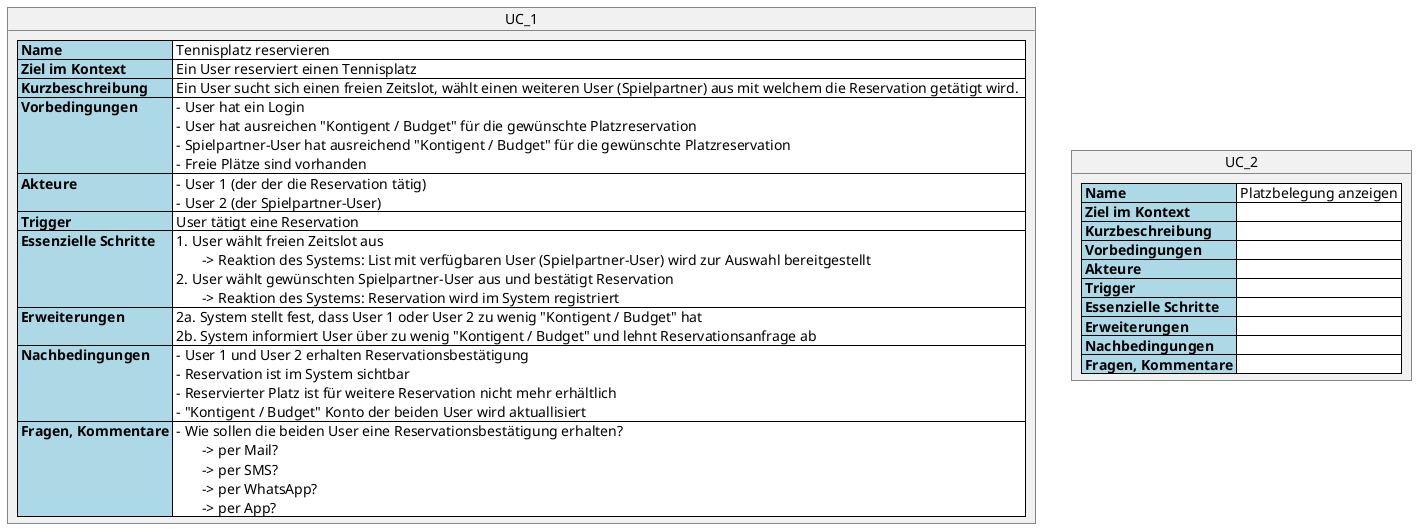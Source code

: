@startuml
object UC_1 {
<#lightblue,#black>|= Name |<#white> Tennisplatz reservieren |
<#lightblue,#black>|= Ziel im Kontext |<#white> Ein User reserviert einen Tennisplatz |
<#lightblue,#black>|= Kurzbeschreibung |<#white> Ein User sucht sich einen freien Zeitslot, wählt einen weiteren User (Spielpartner) aus mit welchem die Reservation getätigt wird.  |
<#lightblue,#black>|= Vorbedingungen |<#white> - User hat ein Login\n - User hat ausreichen "Kontigent / Budget" für die gewünschte Platzreservation\n - Spielpartner-User hat ausreichend "Kontigent / Budget" für die gewünschte Platzreservation\n - Freie Plätze sind vorhanden  |
<#lightblue,#black>|= Akteure |<#white> - User 1 (der der die Reservation tätig)\n - User 2 (der Spielpartner-User) |
<#lightblue,#black>|= Trigger |<#white> User tätigt eine Reservation  |
<#lightblue,#black>|= Essenzielle Schritte |<#white> 1. User wählt freien Zeitslot aus\n\t-> Reaktion des Systems: List mit verfügbaren User (Spielpartner-User) wird zur Auswahl bereitgestellt\n 2. User wählt gewünschten Spielpartner-User aus und bestätigt Reservation\n\t-> Reaktion des Systems: Reservation wird im System registriert  |
<#lightblue,#black>|= Erweiterungen |<#white> 2a. System stellt fest, dass User 1 oder User 2 zu wenig "Kontigent / Budget" hat\n 2b. System informiert User über zu wenig "Kontigent / Budget" und lehnt Reservationsanfrage ab |
<#lightblue,#black>|= Nachbedingungen |<#white> - User 1 und User 2 erhalten Reservationsbestätigung\n - Reservation ist im System sichtbar\n - Reservierter Platz ist für weitere Reservation nicht mehr erhältlich\n - "Kontigent / Budget" Konto der beiden User wird aktuallisiert |
<#lightblue,#black>|= Fragen, Kommentare |<#with> - Wie sollen die beiden User eine Reservationsbestätigung erhalten?\n\t-> per Mail?\n\t-> per SMS?\n\t-> per WhatsApp?\n\t-> per App? |
}

object UC_2 {
<#lightblue,#black>|= Name|<#white> Platzbelegung anzeigen |
<#lightblue,#black>|= Ziel im Kontext |<#white>  |
<#lightblue,#black>|= Kurzbeschreibung |<#white>  |
<#lightblue,#black>|= Vorbedingungen |<#white>  |
<#lightblue,#black>|= Akteure |<#white>  |
<#lightblue,#black>|= Trigger |<#white>  |
<#lightblue,#black>|= Essenzielle Schritte |<#white>  |
<#lightblue,#black>|= Erweiterungen |<#white>  |
<#lightblue,#black>|= Nachbedingungen |<#white>  |
<#lightblue,#black>|= Fragen, Kommentare |<#white>  |
}

@enduml
